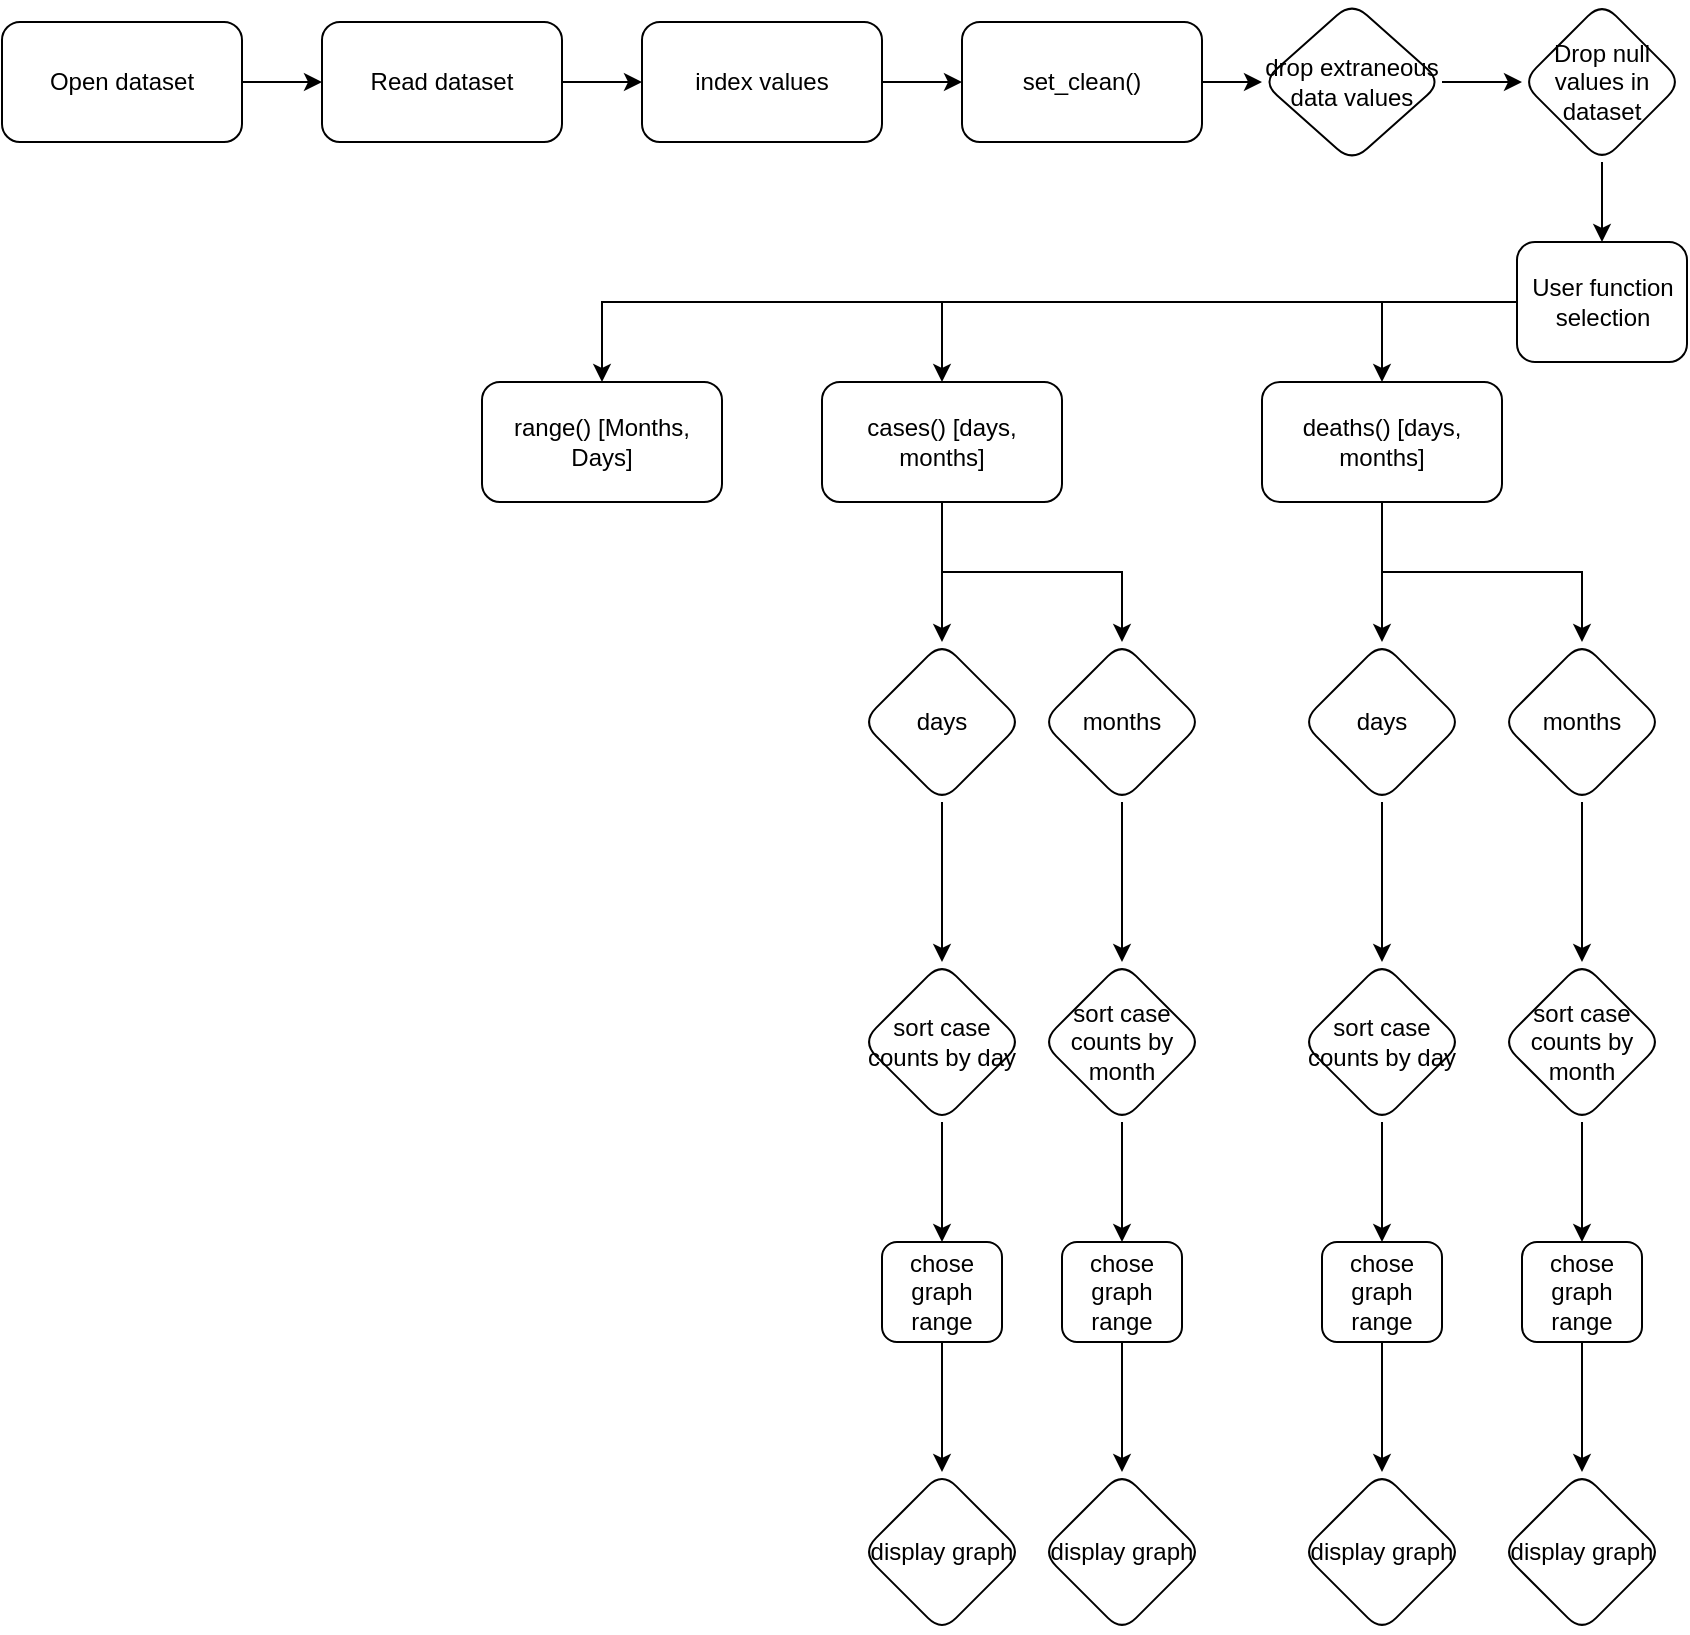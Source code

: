 <mxfile version="13.10.5" type="github">
  <diagram id="tAdPeTKJlN7bOHheGdF9" name="Page-1">
    <mxGraphModel dx="1422" dy="763" grid="1" gridSize="10" guides="1" tooltips="1" connect="1" arrows="1" fold="1" page="1" pageScale="1" pageWidth="850" pageHeight="1100" math="0" shadow="0">
      <root>
        <mxCell id="0" />
        <mxCell id="1" parent="0" />
        <mxCell id="iHuIv27mJ4IeMXVoEYGh-4" value="" style="edgeStyle=orthogonalEdgeStyle;rounded=0;orthogonalLoop=1;jettySize=auto;html=1;" parent="1" source="iHuIv27mJ4IeMXVoEYGh-1" target="iHuIv27mJ4IeMXVoEYGh-3" edge="1">
          <mxGeometry relative="1" as="geometry" />
        </mxCell>
        <mxCell id="iHuIv27mJ4IeMXVoEYGh-1" value="Open dataset" style="rounded=1;whiteSpace=wrap;html=1;" parent="1" vertex="1">
          <mxGeometry y="20" width="120" height="60" as="geometry" />
        </mxCell>
        <mxCell id="iHuIv27mJ4IeMXVoEYGh-6" value="" style="edgeStyle=orthogonalEdgeStyle;rounded=0;orthogonalLoop=1;jettySize=auto;html=1;" parent="1" source="iHuIv27mJ4IeMXVoEYGh-3" target="iHuIv27mJ4IeMXVoEYGh-5" edge="1">
          <mxGeometry relative="1" as="geometry" />
        </mxCell>
        <mxCell id="iHuIv27mJ4IeMXVoEYGh-3" value="Read dataset" style="whiteSpace=wrap;html=1;rounded=1;" parent="1" vertex="1">
          <mxGeometry x="160" y="20" width="120" height="60" as="geometry" />
        </mxCell>
        <mxCell id="iHuIv27mJ4IeMXVoEYGh-33" value="" style="edgeStyle=orthogonalEdgeStyle;rounded=0;orthogonalLoop=1;jettySize=auto;html=1;" parent="1" source="iHuIv27mJ4IeMXVoEYGh-5" target="iHuIv27mJ4IeMXVoEYGh-7" edge="1">
          <mxGeometry relative="1" as="geometry" />
        </mxCell>
        <mxCell id="iHuIv27mJ4IeMXVoEYGh-5" value="index values" style="whiteSpace=wrap;html=1;rounded=1;" parent="1" vertex="1">
          <mxGeometry x="320" y="20" width="120" height="60" as="geometry" />
        </mxCell>
        <mxCell id="iHuIv27mJ4IeMXVoEYGh-14" value="" style="edgeStyle=orthogonalEdgeStyle;rounded=0;orthogonalLoop=1;jettySize=auto;html=1;" parent="1" source="iHuIv27mJ4IeMXVoEYGh-7" target="iHuIv27mJ4IeMXVoEYGh-13" edge="1">
          <mxGeometry relative="1" as="geometry" />
        </mxCell>
        <mxCell id="iHuIv27mJ4IeMXVoEYGh-7" value="set_clean()" style="whiteSpace=wrap;html=1;rounded=1;" parent="1" vertex="1">
          <mxGeometry x="480" y="20" width="120" height="60" as="geometry" />
        </mxCell>
        <mxCell id="iHuIv27mJ4IeMXVoEYGh-16" value="" style="edgeStyle=orthogonalEdgeStyle;rounded=0;orthogonalLoop=1;jettySize=auto;html=1;" parent="1" source="iHuIv27mJ4IeMXVoEYGh-13" target="iHuIv27mJ4IeMXVoEYGh-15" edge="1">
          <mxGeometry relative="1" as="geometry" />
        </mxCell>
        <mxCell id="iHuIv27mJ4IeMXVoEYGh-13" value="drop extraneous data values" style="rhombus;whiteSpace=wrap;html=1;rounded=1;" parent="1" vertex="1">
          <mxGeometry x="630" y="10" width="90" height="80" as="geometry" />
        </mxCell>
        <mxCell id="iHuIv27mJ4IeMXVoEYGh-18" value="" style="edgeStyle=orthogonalEdgeStyle;rounded=0;orthogonalLoop=1;jettySize=auto;html=1;" parent="1" source="iHuIv27mJ4IeMXVoEYGh-15" target="iHuIv27mJ4IeMXVoEYGh-17" edge="1">
          <mxGeometry relative="1" as="geometry" />
        </mxCell>
        <mxCell id="iHuIv27mJ4IeMXVoEYGh-15" value="&lt;div&gt;Drop null values in dataset&lt;/div&gt;" style="rhombus;whiteSpace=wrap;html=1;rounded=1;" parent="1" vertex="1">
          <mxGeometry x="760" y="10" width="80" height="80" as="geometry" />
        </mxCell>
        <mxCell id="iHuIv27mJ4IeMXVoEYGh-23" value="" style="edgeStyle=orthogonalEdgeStyle;rounded=0;orthogonalLoop=1;jettySize=auto;html=1;" parent="1" source="iHuIv27mJ4IeMXVoEYGh-17" target="iHuIv27mJ4IeMXVoEYGh-22" edge="1">
          <mxGeometry relative="1" as="geometry" />
        </mxCell>
        <mxCell id="iHuIv27mJ4IeMXVoEYGh-25" value="" style="edgeStyle=orthogonalEdgeStyle;rounded=0;orthogonalLoop=1;jettySize=auto;html=1;" parent="1" source="iHuIv27mJ4IeMXVoEYGh-17" target="iHuIv27mJ4IeMXVoEYGh-24" edge="1">
          <mxGeometry relative="1" as="geometry" />
        </mxCell>
        <mxCell id="djKttDt-YxFd_NFeAkNs-3" value="" style="edgeStyle=orthogonalEdgeStyle;rounded=0;orthogonalLoop=1;jettySize=auto;html=1;" edge="1" parent="1" source="iHuIv27mJ4IeMXVoEYGh-17" target="djKttDt-YxFd_NFeAkNs-2">
          <mxGeometry relative="1" as="geometry" />
        </mxCell>
        <mxCell id="iHuIv27mJ4IeMXVoEYGh-17" value="User function selection" style="whiteSpace=wrap;html=1;rounded=1;" parent="1" vertex="1">
          <mxGeometry x="757.5" y="130" width="85" height="60" as="geometry" />
        </mxCell>
        <mxCell id="iHuIv27mJ4IeMXVoEYGh-35" value="" style="edgeStyle=orthogonalEdgeStyle;rounded=0;orthogonalLoop=1;jettySize=auto;html=1;" parent="1" source="iHuIv27mJ4IeMXVoEYGh-22" target="iHuIv27mJ4IeMXVoEYGh-34" edge="1">
          <mxGeometry relative="1" as="geometry" />
        </mxCell>
        <mxCell id="iHuIv27mJ4IeMXVoEYGh-37" value="" style="edgeStyle=orthogonalEdgeStyle;rounded=0;orthogonalLoop=1;jettySize=auto;html=1;" parent="1" source="iHuIv27mJ4IeMXVoEYGh-22" target="iHuIv27mJ4IeMXVoEYGh-36" edge="1">
          <mxGeometry relative="1" as="geometry" />
        </mxCell>
        <mxCell id="iHuIv27mJ4IeMXVoEYGh-22" value="cases() [days, months]" style="whiteSpace=wrap;html=1;rounded=1;" parent="1" vertex="1">
          <mxGeometry x="410" y="200" width="120" height="60" as="geometry" />
        </mxCell>
        <mxCell id="Fl7NyhwMVP9BRSrlcS8B-6" value="" style="edgeStyle=orthogonalEdgeStyle;rounded=0;orthogonalLoop=1;jettySize=auto;html=1;" parent="1" source="iHuIv27mJ4IeMXVoEYGh-24" target="Fl7NyhwMVP9BRSrlcS8B-5" edge="1">
          <mxGeometry relative="1" as="geometry" />
        </mxCell>
        <mxCell id="Fl7NyhwMVP9BRSrlcS8B-8" value="" style="edgeStyle=orthogonalEdgeStyle;rounded=0;orthogonalLoop=1;jettySize=auto;html=1;" parent="1" source="iHuIv27mJ4IeMXVoEYGh-24" target="Fl7NyhwMVP9BRSrlcS8B-7" edge="1">
          <mxGeometry relative="1" as="geometry" />
        </mxCell>
        <mxCell id="iHuIv27mJ4IeMXVoEYGh-24" value="&lt;div&gt;deaths() [days, months]&lt;br&gt;&lt;/div&gt;" style="whiteSpace=wrap;html=1;rounded=1;" parent="1" vertex="1">
          <mxGeometry x="630" y="200" width="120" height="60" as="geometry" />
        </mxCell>
        <mxCell id="Fl7NyhwMVP9BRSrlcS8B-10" value="" style="edgeStyle=orthogonalEdgeStyle;rounded=0;orthogonalLoop=1;jettySize=auto;html=1;" parent="1" source="iHuIv27mJ4IeMXVoEYGh-34" target="Fl7NyhwMVP9BRSrlcS8B-9" edge="1">
          <mxGeometry relative="1" as="geometry" />
        </mxCell>
        <mxCell id="iHuIv27mJ4IeMXVoEYGh-34" value="days" style="rhombus;whiteSpace=wrap;html=1;rounded=1;" parent="1" vertex="1">
          <mxGeometry x="430" y="330" width="80" height="80" as="geometry" />
        </mxCell>
        <mxCell id="Fl7NyhwMVP9BRSrlcS8B-12" value="" style="edgeStyle=orthogonalEdgeStyle;rounded=0;orthogonalLoop=1;jettySize=auto;html=1;" parent="1" source="iHuIv27mJ4IeMXVoEYGh-36" target="Fl7NyhwMVP9BRSrlcS8B-11" edge="1">
          <mxGeometry relative="1" as="geometry" />
        </mxCell>
        <mxCell id="iHuIv27mJ4IeMXVoEYGh-36" value="months" style="rhombus;whiteSpace=wrap;html=1;rounded=1;" parent="1" vertex="1">
          <mxGeometry x="520" y="330" width="80" height="80" as="geometry" />
        </mxCell>
        <mxCell id="Fl7NyhwMVP9BRSrlcS8B-19" value="" style="edgeStyle=orthogonalEdgeStyle;rounded=0;orthogonalLoop=1;jettySize=auto;html=1;" parent="1" source="Fl7NyhwMVP9BRSrlcS8B-5" target="Fl7NyhwMVP9BRSrlcS8B-17" edge="1">
          <mxGeometry relative="1" as="geometry" />
        </mxCell>
        <mxCell id="Fl7NyhwMVP9BRSrlcS8B-5" value="days" style="rhombus;whiteSpace=wrap;html=1;rounded=1;" parent="1" vertex="1">
          <mxGeometry x="650" y="330" width="80" height="80" as="geometry" />
        </mxCell>
        <mxCell id="Fl7NyhwMVP9BRSrlcS8B-18" value="" style="edgeStyle=orthogonalEdgeStyle;rounded=0;orthogonalLoop=1;jettySize=auto;html=1;" parent="1" source="Fl7NyhwMVP9BRSrlcS8B-7" target="Fl7NyhwMVP9BRSrlcS8B-14" edge="1">
          <mxGeometry relative="1" as="geometry" />
        </mxCell>
        <mxCell id="Fl7NyhwMVP9BRSrlcS8B-7" value="months" style="rhombus;whiteSpace=wrap;html=1;rounded=1;" parent="1" vertex="1">
          <mxGeometry x="750" y="330" width="80" height="80" as="geometry" />
        </mxCell>
        <mxCell id="Fl7NyhwMVP9BRSrlcS8B-25" value="" style="edgeStyle=orthogonalEdgeStyle;rounded=0;orthogonalLoop=1;jettySize=auto;html=1;" parent="1" source="Fl7NyhwMVP9BRSrlcS8B-9" target="Fl7NyhwMVP9BRSrlcS8B-24" edge="1">
          <mxGeometry relative="1" as="geometry" />
        </mxCell>
        <mxCell id="Fl7NyhwMVP9BRSrlcS8B-9" value="sort case counts by day" style="rhombus;whiteSpace=wrap;html=1;rounded=1;" parent="1" vertex="1">
          <mxGeometry x="430" y="490" width="80" height="80" as="geometry" />
        </mxCell>
        <mxCell id="Fl7NyhwMVP9BRSrlcS8B-31" value="" style="edgeStyle=orthogonalEdgeStyle;rounded=0;orthogonalLoop=1;jettySize=auto;html=1;" parent="1" source="Fl7NyhwMVP9BRSrlcS8B-11" target="Fl7NyhwMVP9BRSrlcS8B-26" edge="1">
          <mxGeometry relative="1" as="geometry" />
        </mxCell>
        <mxCell id="Fl7NyhwMVP9BRSrlcS8B-11" value="&lt;div&gt;sort case counts by month&lt;/div&gt;" style="rhombus;whiteSpace=wrap;html=1;rounded=1;" parent="1" vertex="1">
          <mxGeometry x="520" y="490" width="80" height="80" as="geometry" />
        </mxCell>
        <mxCell id="Fl7NyhwMVP9BRSrlcS8B-35" value="" style="edgeStyle=orthogonalEdgeStyle;rounded=0;orthogonalLoop=1;jettySize=auto;html=1;" parent="1" source="Fl7NyhwMVP9BRSrlcS8B-14" target="Fl7NyhwMVP9BRSrlcS8B-30" edge="1">
          <mxGeometry relative="1" as="geometry" />
        </mxCell>
        <mxCell id="Fl7NyhwMVP9BRSrlcS8B-14" value="&lt;div&gt;sort case counts by month&lt;/div&gt;" style="rhombus;whiteSpace=wrap;html=1;rounded=1;" parent="1" vertex="1">
          <mxGeometry x="750" y="490" width="80" height="80" as="geometry" />
        </mxCell>
        <mxCell id="Fl7NyhwMVP9BRSrlcS8B-34" value="" style="edgeStyle=orthogonalEdgeStyle;rounded=0;orthogonalLoop=1;jettySize=auto;html=1;" parent="1" source="Fl7NyhwMVP9BRSrlcS8B-17" target="Fl7NyhwMVP9BRSrlcS8B-29" edge="1">
          <mxGeometry relative="1" as="geometry" />
        </mxCell>
        <mxCell id="Fl7NyhwMVP9BRSrlcS8B-17" value="sort case counts by day" style="rhombus;whiteSpace=wrap;html=1;rounded=1;" parent="1" vertex="1">
          <mxGeometry x="650" y="490" width="80" height="80" as="geometry" />
        </mxCell>
        <mxCell id="Fl7NyhwMVP9BRSrlcS8B-37" value="" style="edgeStyle=orthogonalEdgeStyle;rounded=0;orthogonalLoop=1;jettySize=auto;html=1;" parent="1" source="Fl7NyhwMVP9BRSrlcS8B-24" target="Fl7NyhwMVP9BRSrlcS8B-36" edge="1">
          <mxGeometry relative="1" as="geometry" />
        </mxCell>
        <mxCell id="Fl7NyhwMVP9BRSrlcS8B-24" value="chose graph range" style="whiteSpace=wrap;html=1;rounded=1;" parent="1" vertex="1">
          <mxGeometry x="440" y="630" width="60" height="50" as="geometry" />
        </mxCell>
        <mxCell id="Fl7NyhwMVP9BRSrlcS8B-43" value="" style="edgeStyle=orthogonalEdgeStyle;rounded=0;orthogonalLoop=1;jettySize=auto;html=1;" parent="1" source="Fl7NyhwMVP9BRSrlcS8B-26" target="Fl7NyhwMVP9BRSrlcS8B-38" edge="1">
          <mxGeometry relative="1" as="geometry" />
        </mxCell>
        <mxCell id="Fl7NyhwMVP9BRSrlcS8B-26" value="chose graph range" style="whiteSpace=wrap;html=1;rounded=1;" parent="1" vertex="1">
          <mxGeometry x="530" y="630" width="60" height="50" as="geometry" />
        </mxCell>
        <mxCell id="Fl7NyhwMVP9BRSrlcS8B-46" value="" style="edgeStyle=orthogonalEdgeStyle;rounded=0;orthogonalLoop=1;jettySize=auto;html=1;" parent="1" source="Fl7NyhwMVP9BRSrlcS8B-29" target="Fl7NyhwMVP9BRSrlcS8B-41" edge="1">
          <mxGeometry relative="1" as="geometry" />
        </mxCell>
        <mxCell id="Fl7NyhwMVP9BRSrlcS8B-29" value="chose graph range" style="whiteSpace=wrap;html=1;rounded=1;" parent="1" vertex="1">
          <mxGeometry x="660" y="630" width="60" height="50" as="geometry" />
        </mxCell>
        <mxCell id="Fl7NyhwMVP9BRSrlcS8B-47" value="" style="edgeStyle=orthogonalEdgeStyle;rounded=0;orthogonalLoop=1;jettySize=auto;html=1;" parent="1" source="Fl7NyhwMVP9BRSrlcS8B-30" target="Fl7NyhwMVP9BRSrlcS8B-42" edge="1">
          <mxGeometry relative="1" as="geometry" />
        </mxCell>
        <mxCell id="Fl7NyhwMVP9BRSrlcS8B-30" value="chose graph range" style="whiteSpace=wrap;html=1;rounded=1;" parent="1" vertex="1">
          <mxGeometry x="760" y="630" width="60" height="50" as="geometry" />
        </mxCell>
        <mxCell id="Fl7NyhwMVP9BRSrlcS8B-36" value="display graph" style="rhombus;whiteSpace=wrap;html=1;rounded=1;" parent="1" vertex="1">
          <mxGeometry x="430" y="745" width="80" height="80" as="geometry" />
        </mxCell>
        <mxCell id="Fl7NyhwMVP9BRSrlcS8B-38" value="display graph" style="rhombus;whiteSpace=wrap;html=1;rounded=1;" parent="1" vertex="1">
          <mxGeometry x="520" y="745" width="80" height="80" as="geometry" />
        </mxCell>
        <mxCell id="Fl7NyhwMVP9BRSrlcS8B-41" value="display graph" style="rhombus;whiteSpace=wrap;html=1;rounded=1;" parent="1" vertex="1">
          <mxGeometry x="650" y="745" width="80" height="80" as="geometry" />
        </mxCell>
        <mxCell id="Fl7NyhwMVP9BRSrlcS8B-42" value="display graph" style="rhombus;whiteSpace=wrap;html=1;rounded=1;" parent="1" vertex="1">
          <mxGeometry x="750" y="745" width="80" height="80" as="geometry" />
        </mxCell>
        <mxCell id="djKttDt-YxFd_NFeAkNs-2" value="range() [Months, Days]" style="whiteSpace=wrap;html=1;rounded=1;" vertex="1" parent="1">
          <mxGeometry x="240" y="200" width="120" height="60" as="geometry" />
        </mxCell>
      </root>
    </mxGraphModel>
  </diagram>
</mxfile>
